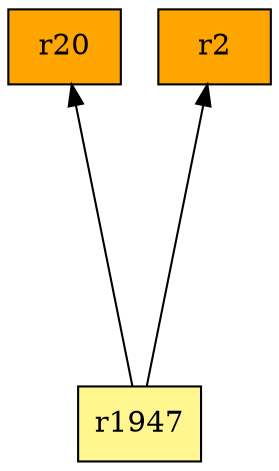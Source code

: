 digraph G {
rankdir=BT;ranksep="2.0";
"r20" [shape=record,fillcolor=orange,style=filled,label="{r20}"];
"r2" [shape=record,fillcolor=orange,style=filled,label="{r2}"];
"r1947" [shape=record,fillcolor=khaki1,style=filled,label="{r1947}"];
"r1947" -> "r20"
"r1947" -> "r2"
}